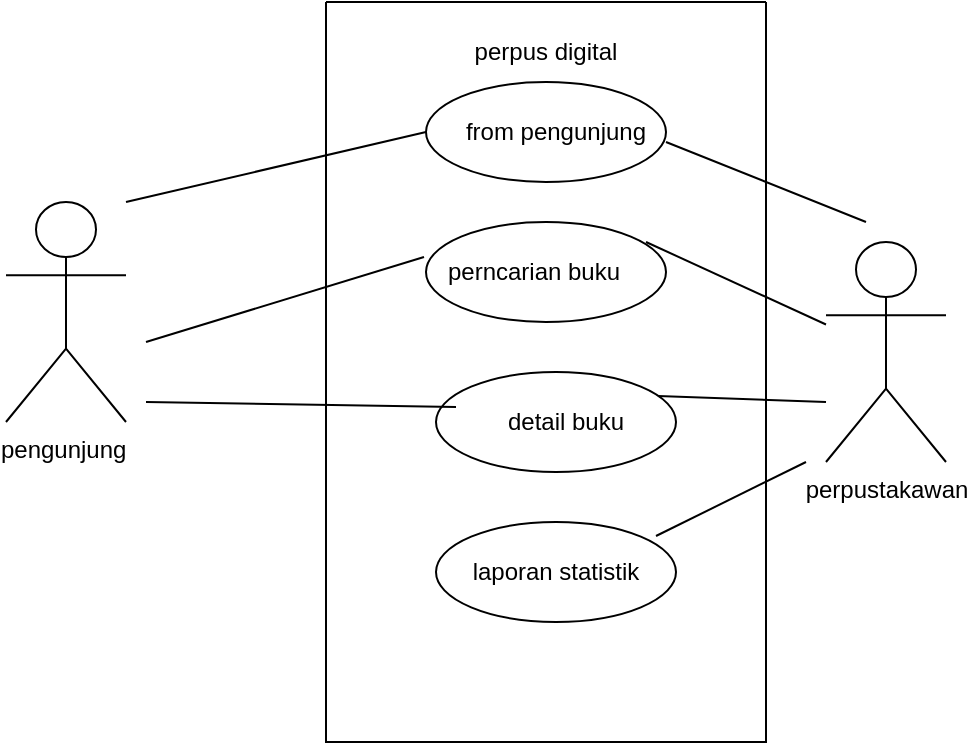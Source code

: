<mxfile version="23.1.1" type="github">
  <diagram name="Halaman-1" id="mKpxJq24AtKny4nEEu6U">
    <mxGraphModel dx="880" dy="478" grid="1" gridSize="10" guides="1" tooltips="1" connect="1" arrows="1" fold="1" page="1" pageScale="1" pageWidth="827" pageHeight="1169" math="0" shadow="0">
      <root>
        <mxCell id="0" />
        <mxCell id="1" parent="0" />
        <mxCell id="8630HVYRZZXd_8kteZCC-2" value="" style="swimlane;startSize=0;" vertex="1" parent="1">
          <mxGeometry x="310" y="150" width="220" height="370" as="geometry" />
        </mxCell>
        <mxCell id="8630HVYRZZXd_8kteZCC-3" value="" style="ellipse;whiteSpace=wrap;html=1;" vertex="1" parent="8630HVYRZZXd_8kteZCC-2">
          <mxGeometry x="50" y="40" width="120" height="50" as="geometry" />
        </mxCell>
        <mxCell id="8630HVYRZZXd_8kteZCC-10" value="perpus digital" style="text;html=1;strokeColor=none;fillColor=none;align=center;verticalAlign=middle;whiteSpace=wrap;rounded=0;" vertex="1" parent="8630HVYRZZXd_8kteZCC-2">
          <mxGeometry x="55" y="10" width="110" height="30" as="geometry" />
        </mxCell>
        <mxCell id="8630HVYRZZXd_8kteZCC-11" value="" style="ellipse;whiteSpace=wrap;html=1;" vertex="1" parent="8630HVYRZZXd_8kteZCC-2">
          <mxGeometry x="50" y="110" width="120" height="50" as="geometry" />
        </mxCell>
        <mxCell id="8630HVYRZZXd_8kteZCC-12" value="" style="ellipse;whiteSpace=wrap;html=1;" vertex="1" parent="8630HVYRZZXd_8kteZCC-2">
          <mxGeometry x="55" y="185" width="120" height="50" as="geometry" />
        </mxCell>
        <mxCell id="8630HVYRZZXd_8kteZCC-13" value="" style="ellipse;whiteSpace=wrap;html=1;" vertex="1" parent="8630HVYRZZXd_8kteZCC-2">
          <mxGeometry x="55" y="260" width="120" height="50" as="geometry" />
        </mxCell>
        <mxCell id="8630HVYRZZXd_8kteZCC-15" value="from pengunjung" style="text;html=1;strokeColor=none;fillColor=none;align=center;verticalAlign=middle;whiteSpace=wrap;rounded=0;" vertex="1" parent="8630HVYRZZXd_8kteZCC-2">
          <mxGeometry x="60" y="45" width="110" height="40" as="geometry" />
        </mxCell>
        <mxCell id="8630HVYRZZXd_8kteZCC-16" value="perncarian buku" style="text;html=1;strokeColor=none;fillColor=none;align=center;verticalAlign=middle;whiteSpace=wrap;rounded=0;" vertex="1" parent="8630HVYRZZXd_8kteZCC-2">
          <mxGeometry x="49" y="120" width="110" height="30" as="geometry" />
        </mxCell>
        <mxCell id="8630HVYRZZXd_8kteZCC-18" value="detail buku" style="text;html=1;strokeColor=none;fillColor=none;align=center;verticalAlign=middle;whiteSpace=wrap;rounded=0;" vertex="1" parent="8630HVYRZZXd_8kteZCC-2">
          <mxGeometry x="65" y="195" width="110" height="30" as="geometry" />
        </mxCell>
        <mxCell id="8630HVYRZZXd_8kteZCC-19" value="laporan statistik" style="text;html=1;strokeColor=none;fillColor=none;align=center;verticalAlign=middle;whiteSpace=wrap;rounded=0;" vertex="1" parent="8630HVYRZZXd_8kteZCC-2">
          <mxGeometry x="60" y="270" width="110" height="30" as="geometry" />
        </mxCell>
        <mxCell id="8630HVYRZZXd_8kteZCC-34" value="" style="endArrow=none;html=1;rounded=0;entryX=0;entryY=0.25;entryDx=0;entryDy=0;" edge="1" parent="8630HVYRZZXd_8kteZCC-2" target="8630HVYRZZXd_8kteZCC-18">
          <mxGeometry width="50" height="50" relative="1" as="geometry">
            <mxPoint x="-90" y="200" as="sourcePoint" />
            <mxPoint x="50" y="200" as="targetPoint" />
          </mxGeometry>
        </mxCell>
        <mxCell id="8630HVYRZZXd_8kteZCC-40" value="" style="endArrow=none;html=1;rounded=0;exitX=0.918;exitY=0.067;exitDx=0;exitDy=0;exitPerimeter=0;" edge="1" parent="8630HVYRZZXd_8kteZCC-2">
          <mxGeometry width="50" height="50" relative="1" as="geometry">
            <mxPoint x="165" y="267" as="sourcePoint" />
            <mxPoint x="240" y="230" as="targetPoint" />
          </mxGeometry>
        </mxCell>
        <mxCell id="8630HVYRZZXd_8kteZCC-7" value="pengunjung&amp;nbsp;" style="shape=umlActor;verticalLabelPosition=bottom;verticalAlign=top;html=1;outlineConnect=0;" vertex="1" parent="1">
          <mxGeometry x="150" y="250" width="60" height="110" as="geometry" />
        </mxCell>
        <mxCell id="8630HVYRZZXd_8kteZCC-8" value="perpustakawan" style="shape=umlActor;verticalLabelPosition=bottom;verticalAlign=top;html=1;outlineConnect=0;" vertex="1" parent="1">
          <mxGeometry x="560" y="270" width="60" height="110" as="geometry" />
        </mxCell>
        <mxCell id="8630HVYRZZXd_8kteZCC-23" value="" style="endArrow=none;html=1;rounded=0;entryX=0;entryY=0.5;entryDx=0;entryDy=0;" edge="1" parent="1" target="8630HVYRZZXd_8kteZCC-3">
          <mxGeometry width="50" height="50" relative="1" as="geometry">
            <mxPoint x="210" y="250" as="sourcePoint" />
            <mxPoint x="440" y="360" as="targetPoint" />
          </mxGeometry>
        </mxCell>
        <mxCell id="8630HVYRZZXd_8kteZCC-24" value="" style="endArrow=none;html=1;rounded=0;" edge="1" parent="1">
          <mxGeometry width="50" height="50" relative="1" as="geometry">
            <mxPoint x="480" y="220" as="sourcePoint" />
            <mxPoint x="580" y="260" as="targetPoint" />
          </mxGeometry>
        </mxCell>
        <mxCell id="8630HVYRZZXd_8kteZCC-25" value="" style="endArrow=none;html=1;rounded=0;entryX=0;entryY=0.25;entryDx=0;entryDy=0;" edge="1" parent="1" target="8630HVYRZZXd_8kteZCC-16">
          <mxGeometry width="50" height="50" relative="1" as="geometry">
            <mxPoint x="220" y="320" as="sourcePoint" />
            <mxPoint x="330" y="270" as="targetPoint" />
          </mxGeometry>
        </mxCell>
        <mxCell id="8630HVYRZZXd_8kteZCC-27" value="" style="endArrow=none;html=1;rounded=0;" edge="1" parent="1" target="8630HVYRZZXd_8kteZCC-8">
          <mxGeometry width="50" height="50" relative="1" as="geometry">
            <mxPoint x="470" y="270" as="sourcePoint" />
            <mxPoint x="610" y="205" as="targetPoint" />
          </mxGeometry>
        </mxCell>
        <mxCell id="8630HVYRZZXd_8kteZCC-37" value="" style="endArrow=none;html=1;rounded=0;exitX=0.918;exitY=0.067;exitDx=0;exitDy=0;exitPerimeter=0;" edge="1" parent="1" source="8630HVYRZZXd_8kteZCC-18">
          <mxGeometry width="50" height="50" relative="1" as="geometry">
            <mxPoint x="450" y="340" as="sourcePoint" />
            <mxPoint x="560" y="350" as="targetPoint" />
          </mxGeometry>
        </mxCell>
      </root>
    </mxGraphModel>
  </diagram>
</mxfile>
